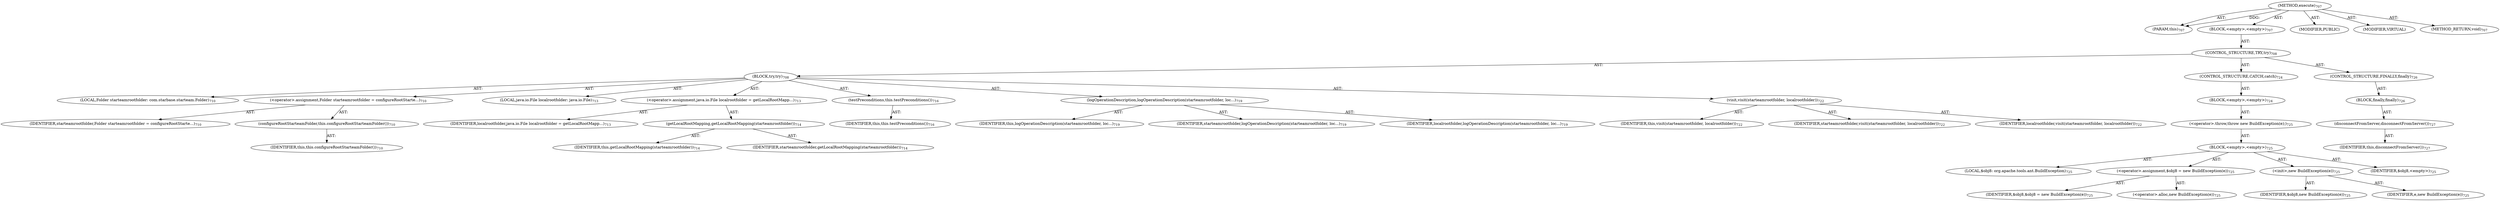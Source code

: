 digraph "execute" {  
"111669149728" [label = <(METHOD,execute)<SUB>707</SUB>> ]
"115964117020" [label = <(PARAM,this)<SUB>707</SUB>> ]
"25769803845" [label = <(BLOCK,&lt;empty&gt;,&lt;empty&gt;)<SUB>707</SUB>> ]
"47244640285" [label = <(CONTROL_STRUCTURE,TRY,try)<SUB>708</SUB>> ]
"25769803846" [label = <(BLOCK,try,try)<SUB>708</SUB>> ]
"94489280532" [label = <(LOCAL,Folder starteamrootfolder: com.starbase.starteam.Folder)<SUB>710</SUB>> ]
"30064771277" [label = <(&lt;operator&gt;.assignment,Folder starteamrootfolder = configureRootStarte...)<SUB>710</SUB>> ]
"68719476928" [label = <(IDENTIFIER,starteamrootfolder,Folder starteamrootfolder = configureRootStarte...)<SUB>710</SUB>> ]
"30064771278" [label = <(configureRootStarteamFolder,this.configureRootStarteamFolder())<SUB>710</SUB>> ]
"68719476802" [label = <(IDENTIFIER,this,this.configureRootStarteamFolder())<SUB>710</SUB>> ]
"94489280533" [label = <(LOCAL,java.io.File localrootfolder: java.io.File)<SUB>713</SUB>> ]
"30064771279" [label = <(&lt;operator&gt;.assignment,java.io.File localrootfolder = getLocalRootMapp...)<SUB>713</SUB>> ]
"68719476929" [label = <(IDENTIFIER,localrootfolder,java.io.File localrootfolder = getLocalRootMapp...)<SUB>713</SUB>> ]
"30064771280" [label = <(getLocalRootMapping,getLocalRootMapping(starteamrootfolder))<SUB>714</SUB>> ]
"68719476803" [label = <(IDENTIFIER,this,getLocalRootMapping(starteamrootfolder))<SUB>714</SUB>> ]
"68719476930" [label = <(IDENTIFIER,starteamrootfolder,getLocalRootMapping(starteamrootfolder))<SUB>714</SUB>> ]
"30064771281" [label = <(testPreconditions,this.testPreconditions())<SUB>716</SUB>> ]
"68719476804" [label = <(IDENTIFIER,this,this.testPreconditions())<SUB>716</SUB>> ]
"30064771282" [label = <(logOperationDescription,logOperationDescription(starteamrootfolder, loc...)<SUB>719</SUB>> ]
"68719476805" [label = <(IDENTIFIER,this,logOperationDescription(starteamrootfolder, loc...)<SUB>719</SUB>> ]
"68719476931" [label = <(IDENTIFIER,starteamrootfolder,logOperationDescription(starteamrootfolder, loc...)<SUB>719</SUB>> ]
"68719476932" [label = <(IDENTIFIER,localrootfolder,logOperationDescription(starteamrootfolder, loc...)<SUB>719</SUB>> ]
"30064771283" [label = <(visit,visit(starteamrootfolder, localrootfolder))<SUB>722</SUB>> ]
"68719476806" [label = <(IDENTIFIER,this,visit(starteamrootfolder, localrootfolder))<SUB>722</SUB>> ]
"68719476933" [label = <(IDENTIFIER,starteamrootfolder,visit(starteamrootfolder, localrootfolder))<SUB>722</SUB>> ]
"68719476934" [label = <(IDENTIFIER,localrootfolder,visit(starteamrootfolder, localrootfolder))<SUB>722</SUB>> ]
"47244640286" [label = <(CONTROL_STRUCTURE,CATCH,catch)<SUB>724</SUB>> ]
"25769803847" [label = <(BLOCK,&lt;empty&gt;,&lt;empty&gt;)<SUB>724</SUB>> ]
"30064771284" [label = <(&lt;operator&gt;.throw,throw new BuildException(e);)<SUB>725</SUB>> ]
"25769803848" [label = <(BLOCK,&lt;empty&gt;,&lt;empty&gt;)<SUB>725</SUB>> ]
"94489280534" [label = <(LOCAL,$obj8: org.apache.tools.ant.BuildException)<SUB>725</SUB>> ]
"30064771285" [label = <(&lt;operator&gt;.assignment,$obj8 = new BuildException(e))<SUB>725</SUB>> ]
"68719476935" [label = <(IDENTIFIER,$obj8,$obj8 = new BuildException(e))<SUB>725</SUB>> ]
"30064771286" [label = <(&lt;operator&gt;.alloc,new BuildException(e))<SUB>725</SUB>> ]
"30064771287" [label = <(&lt;init&gt;,new BuildException(e))<SUB>725</SUB>> ]
"68719476936" [label = <(IDENTIFIER,$obj8,new BuildException(e))<SUB>725</SUB>> ]
"68719476937" [label = <(IDENTIFIER,e,new BuildException(e))<SUB>725</SUB>> ]
"68719476938" [label = <(IDENTIFIER,$obj8,&lt;empty&gt;)<SUB>725</SUB>> ]
"47244640287" [label = <(CONTROL_STRUCTURE,FINALLY,finally)<SUB>726</SUB>> ]
"25769803849" [label = <(BLOCK,finally,finally)<SUB>726</SUB>> ]
"30064771288" [label = <(disconnectFromServer,disconnectFromServer())<SUB>727</SUB>> ]
"68719476807" [label = <(IDENTIFIER,this,disconnectFromServer())<SUB>727</SUB>> ]
"133143986256" [label = <(MODIFIER,PUBLIC)> ]
"133143986257" [label = <(MODIFIER,VIRTUAL)> ]
"128849018912" [label = <(METHOD_RETURN,void)<SUB>707</SUB>> ]
  "111669149728" -> "115964117020"  [ label = "AST: "] 
  "111669149728" -> "25769803845"  [ label = "AST: "] 
  "111669149728" -> "133143986256"  [ label = "AST: "] 
  "111669149728" -> "133143986257"  [ label = "AST: "] 
  "111669149728" -> "128849018912"  [ label = "AST: "] 
  "25769803845" -> "47244640285"  [ label = "AST: "] 
  "47244640285" -> "25769803846"  [ label = "AST: "] 
  "47244640285" -> "47244640286"  [ label = "AST: "] 
  "47244640285" -> "47244640287"  [ label = "AST: "] 
  "25769803846" -> "94489280532"  [ label = "AST: "] 
  "25769803846" -> "30064771277"  [ label = "AST: "] 
  "25769803846" -> "94489280533"  [ label = "AST: "] 
  "25769803846" -> "30064771279"  [ label = "AST: "] 
  "25769803846" -> "30064771281"  [ label = "AST: "] 
  "25769803846" -> "30064771282"  [ label = "AST: "] 
  "25769803846" -> "30064771283"  [ label = "AST: "] 
  "30064771277" -> "68719476928"  [ label = "AST: "] 
  "30064771277" -> "30064771278"  [ label = "AST: "] 
  "30064771278" -> "68719476802"  [ label = "AST: "] 
  "30064771279" -> "68719476929"  [ label = "AST: "] 
  "30064771279" -> "30064771280"  [ label = "AST: "] 
  "30064771280" -> "68719476803"  [ label = "AST: "] 
  "30064771280" -> "68719476930"  [ label = "AST: "] 
  "30064771281" -> "68719476804"  [ label = "AST: "] 
  "30064771282" -> "68719476805"  [ label = "AST: "] 
  "30064771282" -> "68719476931"  [ label = "AST: "] 
  "30064771282" -> "68719476932"  [ label = "AST: "] 
  "30064771283" -> "68719476806"  [ label = "AST: "] 
  "30064771283" -> "68719476933"  [ label = "AST: "] 
  "30064771283" -> "68719476934"  [ label = "AST: "] 
  "47244640286" -> "25769803847"  [ label = "AST: "] 
  "25769803847" -> "30064771284"  [ label = "AST: "] 
  "30064771284" -> "25769803848"  [ label = "AST: "] 
  "25769803848" -> "94489280534"  [ label = "AST: "] 
  "25769803848" -> "30064771285"  [ label = "AST: "] 
  "25769803848" -> "30064771287"  [ label = "AST: "] 
  "25769803848" -> "68719476938"  [ label = "AST: "] 
  "30064771285" -> "68719476935"  [ label = "AST: "] 
  "30064771285" -> "30064771286"  [ label = "AST: "] 
  "30064771287" -> "68719476936"  [ label = "AST: "] 
  "30064771287" -> "68719476937"  [ label = "AST: "] 
  "47244640287" -> "25769803849"  [ label = "AST: "] 
  "25769803849" -> "30064771288"  [ label = "AST: "] 
  "30064771288" -> "68719476807"  [ label = "AST: "] 
  "111669149728" -> "115964117020"  [ label = "DDG: "] 
}
